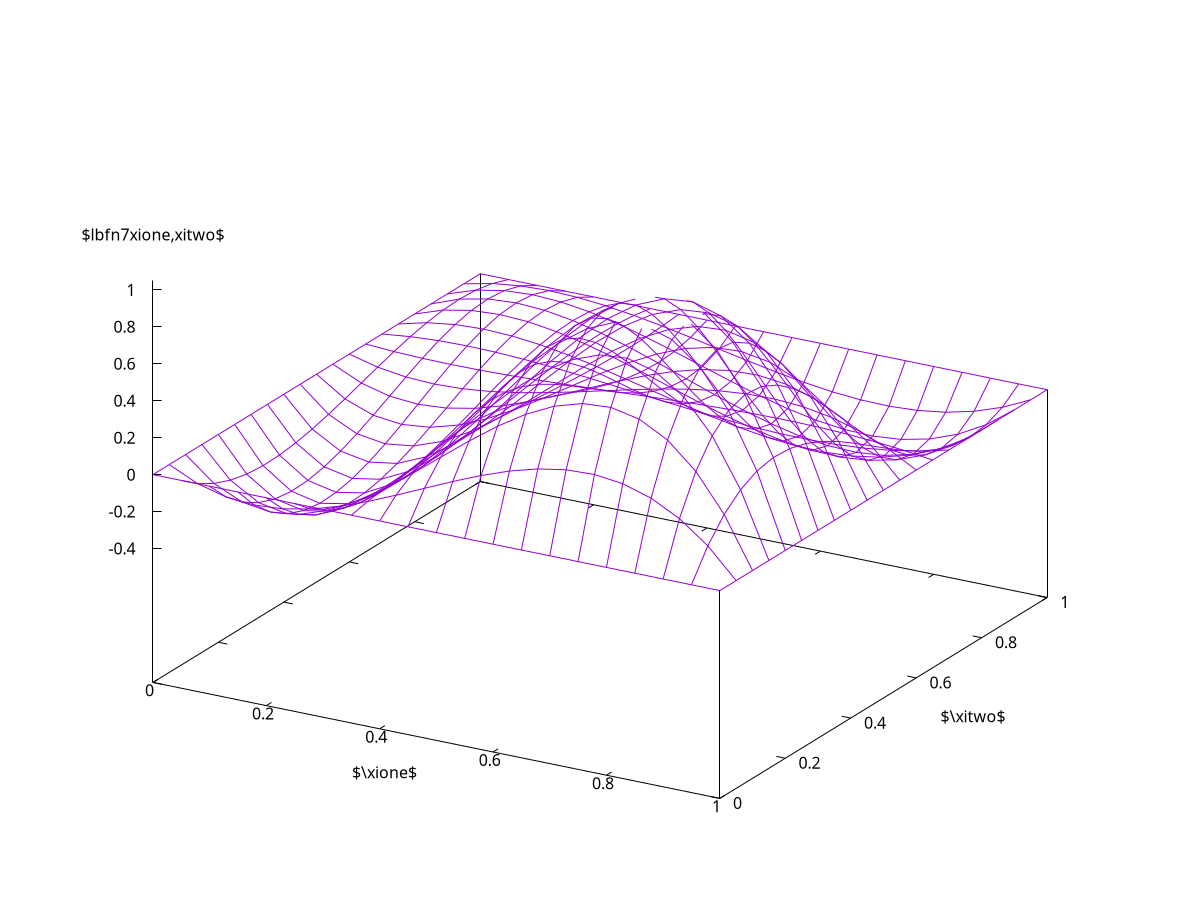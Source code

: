 #set title "Bicubic Lagrange basis functions"
set nokey
set samples 21
set isosample 21
set xlabel "$\\xione$"
set ylabel "$\\xitwo$"
set label 7 "$\\lbfn{7}{\\xione,\\xitwo}$"  at 0.00, 0.00, 1.30 centre
#set xtics  0.00,0.25,1
#set ytics -0.25,0.25,1
phi1(z)=0.5*(3.0*z-1.0)*(3.0*z-2.0)*(1.0-z)
phi2(z)=4.5*z*(3.0*z-2.0)*(z-1.0)
phi3(z)=4.5*z*(3.0*z-1.0)*(1.0-z)
phi4(z)=0.5*z*(3.0*z-1.0)*(3.0*z-2.0)
psi7(x,y)=phi3(x)*phi2(y)
set xrange [0:1]
set yrange [0:1]
set zrange [-0.4:1.05]
splot psi7(x,y)

 
